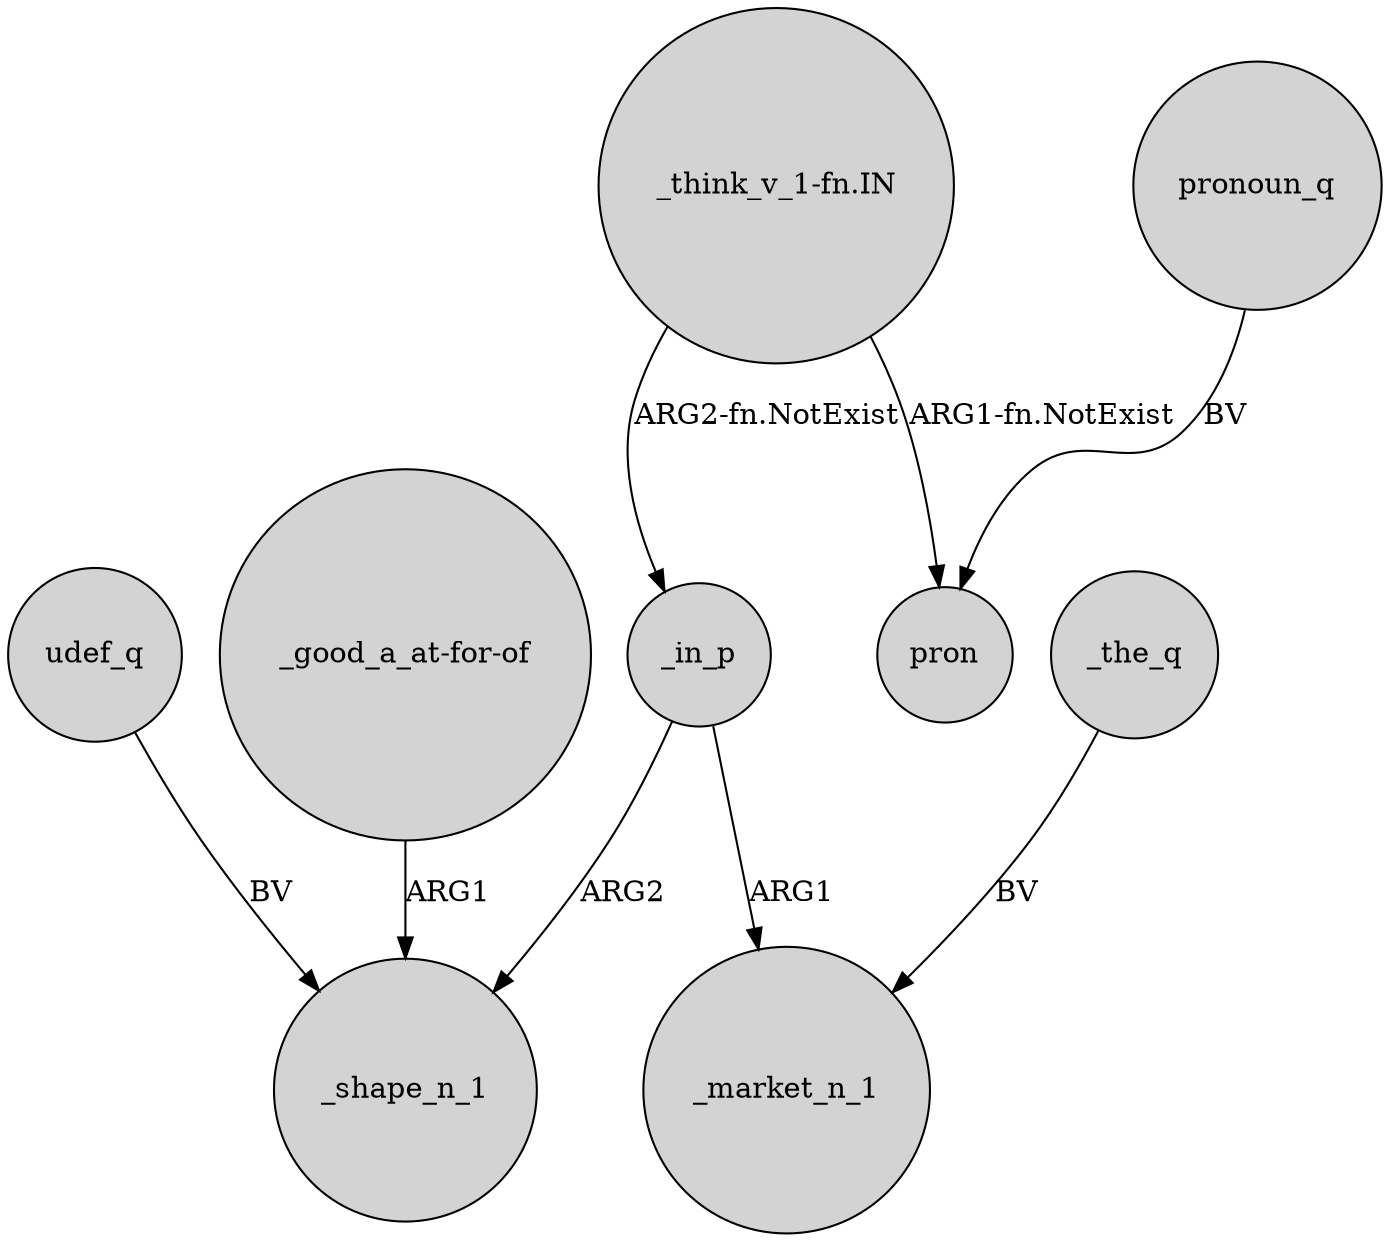 digraph {
	node [shape=circle style=filled]
	_in_p -> _shape_n_1 [label=ARG2]
	udef_q -> _shape_n_1 [label=BV]
	_in_p -> _market_n_1 [label=ARG1]
	"_think_v_1-fn.IN" -> _in_p [label="ARG2-fn.NotExist"]
	_the_q -> _market_n_1 [label=BV]
	"_think_v_1-fn.IN" -> pron [label="ARG1-fn.NotExist"]
	"_good_a_at-for-of" -> _shape_n_1 [label=ARG1]
	pronoun_q -> pron [label=BV]
}
